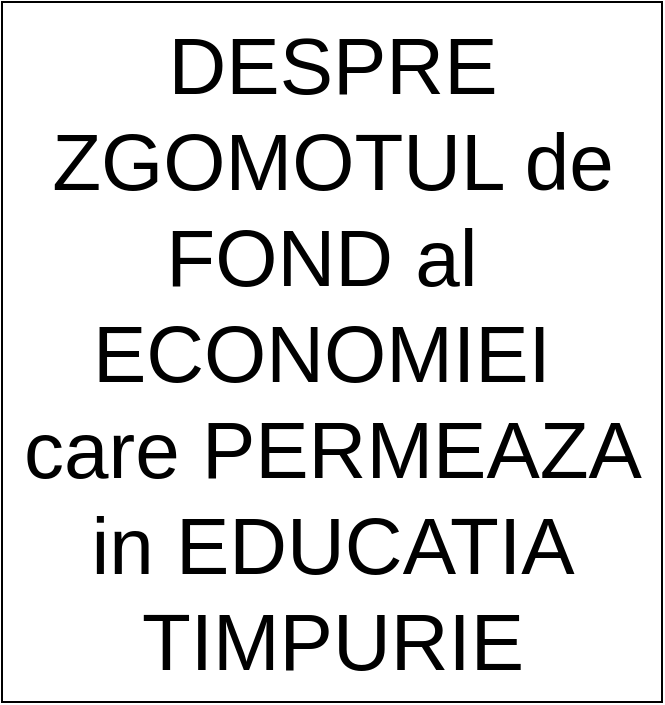 <mxfile version="17.4.6" type="github">
  <diagram id="bNy5l5rAAQ3o0jNC1DEq" name="Page-1">
    <mxGraphModel dx="685" dy="1839" grid="1" gridSize="10" guides="1" tooltips="1" connect="1" arrows="1" fold="1" page="1" pageScale="1" pageWidth="850" pageHeight="1100" math="0" shadow="0">
      <root>
        <mxCell id="0" />
        <mxCell id="1" parent="0" />
        <mxCell id="GUv4KBudtAvH6IyYUqoS-1" value="&lt;font style=&quot;font-size: 40px&quot;&gt;DESPRE&lt;br&gt;ZGOMOTUL de&lt;br&gt;FOND al&amp;nbsp;&lt;br&gt;ECONOMIEI&amp;nbsp;&lt;br&gt;care PERMEAZA&lt;br&gt;in EDUCATIA&lt;br&gt;TIMPURIE&lt;br&gt;&lt;/font&gt;" style="text;html=1;align=center;verticalAlign=middle;resizable=0;points=[];autosize=1;strokeColor=none;fillColor=none;" vertex="1" parent="1">
          <mxGeometry x="140" y="55" width="320" height="170" as="geometry" />
        </mxCell>
        <mxCell id="GUv4KBudtAvH6IyYUqoS-2" value="" style="rounded=0;whiteSpace=wrap;html=1;fontSize=40;fillColor=none;" vertex="1" parent="1">
          <mxGeometry x="135" y="-35" width="330" height="350" as="geometry" />
        </mxCell>
      </root>
    </mxGraphModel>
  </diagram>
</mxfile>
